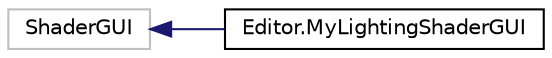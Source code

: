 digraph "类继承关系图"
{
 // INTERACTIVE_SVG=YES
 // LATEX_PDF_SIZE
  edge [fontname="Helvetica",fontsize="10",labelfontname="Helvetica",labelfontsize="10"];
  node [fontname="Helvetica",fontsize="10",shape=record];
  rankdir="LR";
  Node103 [label="ShaderGUI",height=0.2,width=0.4,color="grey75", fillcolor="white", style="filled",tooltip=" "];
  Node103 -> Node0 [dir="back",color="midnightblue",fontsize="10",style="solid",fontname="Helvetica"];
  Node0 [label="Editor.MyLightingShaderGUI",height=0.2,width=0.4,color="black", fillcolor="white", style="filled",URL="$class_editor_1_1_my_lighting_shader_g_u_i.html",tooltip=" "];
}
